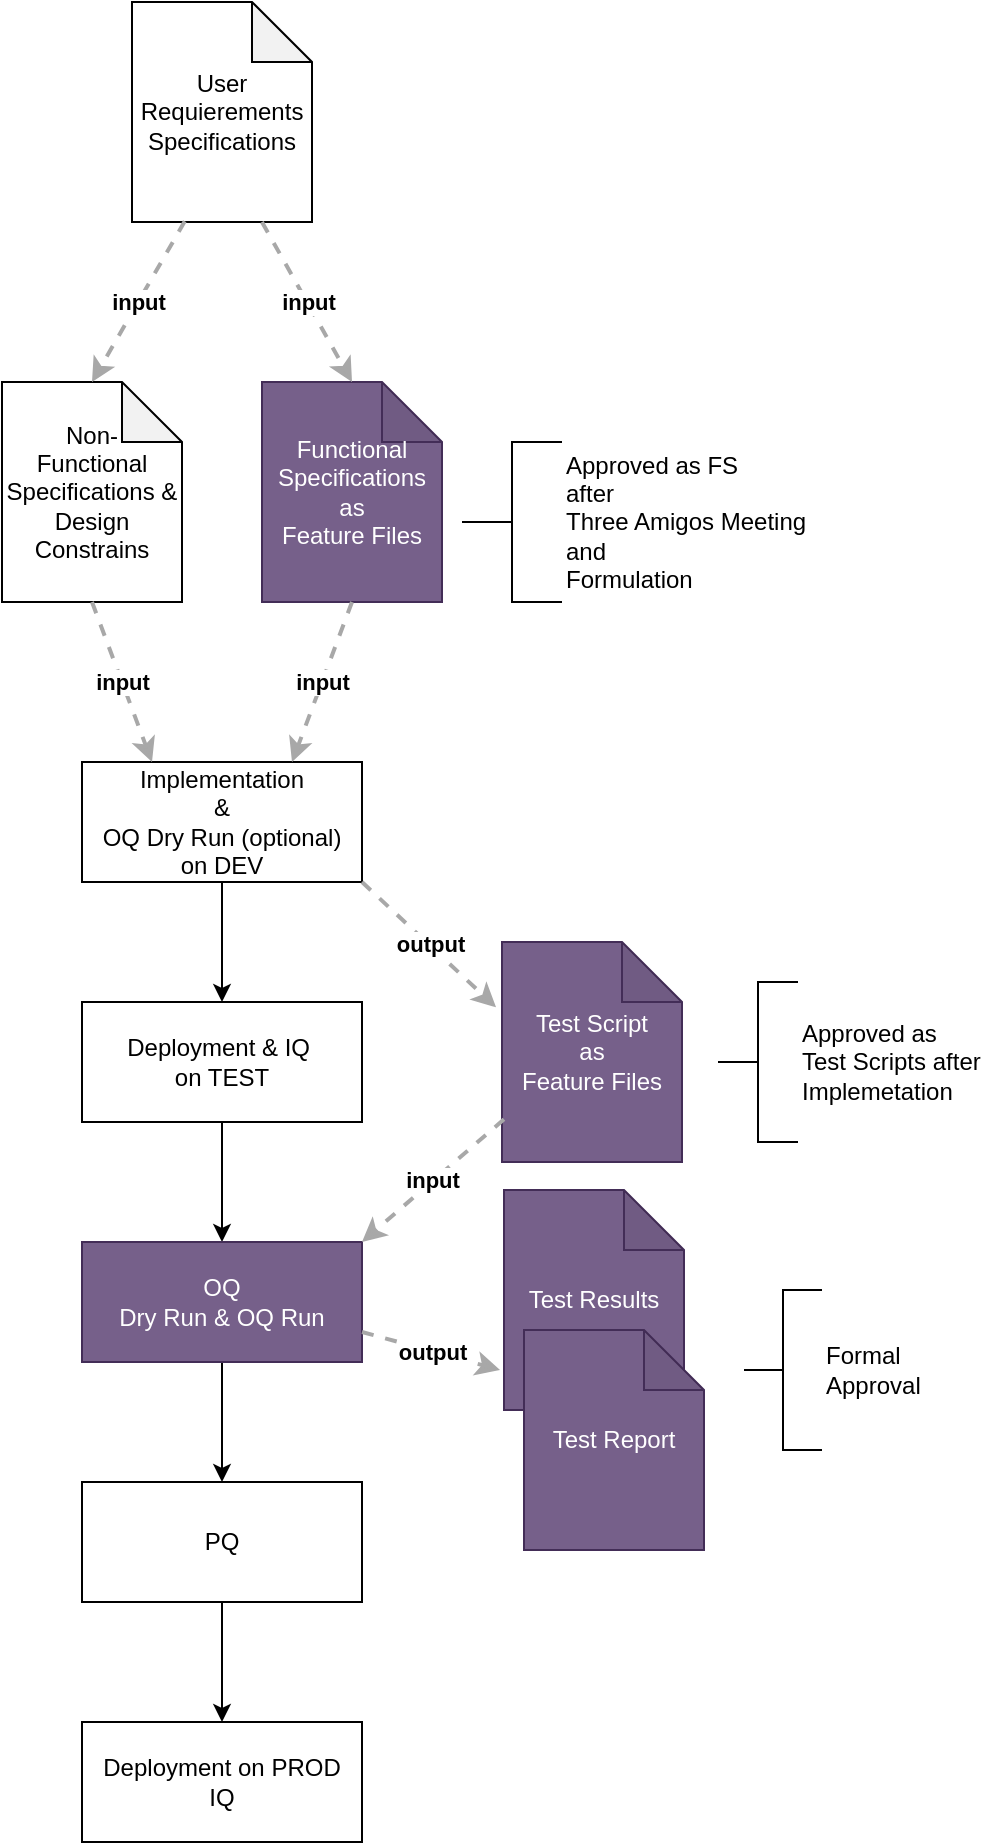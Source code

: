 <mxfile version="13.0.3" type="device"><diagram id="z-FDbOW78jcmxQ5Xw1jd" name="Page-1"><mxGraphModel dx="1024" dy="592" grid="1" gridSize="10" guides="1" tooltips="1" connect="1" arrows="1" fold="1" page="1" pageScale="1" pageWidth="827" pageHeight="1169" math="0" shadow="0"><root><mxCell id="0"/><mxCell id="1" parent="0"/><mxCell id="CUqpSnsYi1mInYd_OwOT-3" value="User Requierements Specifications" style="shape=note;whiteSpace=wrap;html=1;backgroundOutline=1;darkOpacity=0.05;" parent="1" vertex="1"><mxGeometry x="255" y="60" width="90" height="110" as="geometry"/></mxCell><mxCell id="CUqpSnsYi1mInYd_OwOT-4" value="Non-&lt;br&gt;Functional Specifications &amp;amp;&lt;br&gt;Design Constrains" style="shape=note;whiteSpace=wrap;html=1;backgroundOutline=1;darkOpacity=0.05;" parent="1" vertex="1"><mxGeometry x="190" y="250" width="90" height="110" as="geometry"/></mxCell><mxCell id="CUqpSnsYi1mInYd_OwOT-5" value="Functional Specifications as &lt;br&gt;Feature Files" style="shape=note;whiteSpace=wrap;html=1;backgroundOutline=1;darkOpacity=0.05;fillColor=#76608a;strokeColor=#432D57;fontColor=#ffffff;" parent="1" vertex="1"><mxGeometry x="320" y="250" width="90" height="110" as="geometry"/></mxCell><mxCell id="CUqpSnsYi1mInYd_OwOT-27" style="edgeStyle=orthogonalEdgeStyle;rounded=0;orthogonalLoop=1;jettySize=auto;html=1;entryX=0.5;entryY=0;entryDx=0;entryDy=0;" parent="1" source="CUqpSnsYi1mInYd_OwOT-6" target="CUqpSnsYi1mInYd_OwOT-7" edge="1"><mxGeometry relative="1" as="geometry"/></mxCell><mxCell id="CUqpSnsYi1mInYd_OwOT-6" value="Implementation&lt;br&gt;&amp;amp;&lt;br&gt;OQ Dry Run (optional)&lt;br&gt;on DEV" style="rounded=0;whiteSpace=wrap;html=1;" parent="1" vertex="1"><mxGeometry x="230" y="440" width="140" height="60" as="geometry"/></mxCell><mxCell id="CUqpSnsYi1mInYd_OwOT-36" style="edgeStyle=orthogonalEdgeStyle;rounded=0;orthogonalLoop=1;jettySize=auto;html=1;entryX=0.5;entryY=0;entryDx=0;entryDy=0;" parent="1" source="CUqpSnsYi1mInYd_OwOT-7" target="CUqpSnsYi1mInYd_OwOT-13" edge="1"><mxGeometry relative="1" as="geometry"/></mxCell><mxCell id="CUqpSnsYi1mInYd_OwOT-7" value="Deployment &amp;amp; IQ&amp;nbsp;&lt;br&gt;on TEST" style="rounded=0;whiteSpace=wrap;html=1;" parent="1" vertex="1"><mxGeometry x="230" y="560" width="140" height="60" as="geometry"/></mxCell><mxCell id="CUqpSnsYi1mInYd_OwOT-10" value="Approved as FS &lt;br&gt;after &lt;br&gt;Three Amigos Meeting &lt;br&gt;and &lt;br&gt;Formulation" style="html=1;shape=mxgraph.flowchart.annotation_2;align=left;labelPosition=right;" parent="1" vertex="1"><mxGeometry x="420" y="280" width="50" height="80" as="geometry"/></mxCell><mxCell id="CUqpSnsYi1mInYd_OwOT-30" style="edgeStyle=orthogonalEdgeStyle;rounded=0;orthogonalLoop=1;jettySize=auto;html=1;exitX=0.5;exitY=1;exitDx=0;exitDy=0;entryX=0.5;entryY=0;entryDx=0;entryDy=0;" parent="1" source="CUqpSnsYi1mInYd_OwOT-13" target="CUqpSnsYi1mInYd_OwOT-18" edge="1"><mxGeometry relative="1" as="geometry"/></mxCell><mxCell id="CUqpSnsYi1mInYd_OwOT-13" value="OQ&lt;br&gt;Dry Run &amp;amp; OQ Run" style="rounded=0;whiteSpace=wrap;html=1;fillColor=#76608a;strokeColor=#432D57;fontColor=#ffffff;" parent="1" vertex="1"><mxGeometry x="230" y="680" width="140" height="60" as="geometry"/></mxCell><mxCell id="CUqpSnsYi1mInYd_OwOT-14" value="Test Results" style="shape=note;whiteSpace=wrap;html=1;backgroundOutline=1;darkOpacity=0.05;fillColor=#76608a;strokeColor=#432D57;fontColor=#ffffff;" parent="1" vertex="1"><mxGeometry x="441" y="654" width="90" height="110" as="geometry"/></mxCell><mxCell id="CUqpSnsYi1mInYd_OwOT-15" value="Test Report" style="shape=note;whiteSpace=wrap;html=1;backgroundOutline=1;darkOpacity=0.05;fillColor=#76608a;strokeColor=#432D57;fontColor=#ffffff;" parent="1" vertex="1"><mxGeometry x="451" y="724" width="90" height="110" as="geometry"/></mxCell><mxCell id="CUqpSnsYi1mInYd_OwOT-16" value="Test Script &lt;br&gt;as &lt;br&gt;Feature Files" style="shape=note;whiteSpace=wrap;html=1;backgroundOutline=1;darkOpacity=0.05;fillColor=#76608a;strokeColor=#432D57;fontColor=#ffffff;" parent="1" vertex="1"><mxGeometry x="440" y="530" width="90" height="110" as="geometry"/></mxCell><mxCell id="CUqpSnsYi1mInYd_OwOT-17" value="Approved as &lt;br&gt;Test Scripts after &lt;br&gt;Implemetation" style="html=1;shape=mxgraph.flowchart.annotation_2;align=left;labelPosition=right;" parent="1" vertex="1"><mxGeometry x="548" y="550" width="40" height="80" as="geometry"/></mxCell><mxCell id="CUqpSnsYi1mInYd_OwOT-31" style="edgeStyle=orthogonalEdgeStyle;rounded=0;orthogonalLoop=1;jettySize=auto;html=1;entryX=0.5;entryY=0;entryDx=0;entryDy=0;" parent="1" source="CUqpSnsYi1mInYd_OwOT-18" target="CUqpSnsYi1mInYd_OwOT-19" edge="1"><mxGeometry relative="1" as="geometry"/></mxCell><mxCell id="CUqpSnsYi1mInYd_OwOT-18" value="PQ" style="rounded=0;whiteSpace=wrap;html=1;" parent="1" vertex="1"><mxGeometry x="230" y="800" width="140" height="60" as="geometry"/></mxCell><mxCell id="CUqpSnsYi1mInYd_OwOT-19" value="Deployment on PROD&lt;br&gt;IQ" style="rounded=0;whiteSpace=wrap;html=1;" parent="1" vertex="1"><mxGeometry x="230" y="920" width="140" height="60" as="geometry"/></mxCell><mxCell id="CUqpSnsYi1mInYd_OwOT-20" value="&lt;div style=&quot;text-align: left&quot;&gt;&lt;div style=&quot;text-align: center&quot;&gt;&lt;b&gt;input&lt;/b&gt;&lt;/div&gt;&lt;/div&gt;" style="edgeStyle=none;rounded=0;html=1;entryX=0.5;entryY=0;jettySize=auto;orthogonalLoop=1;strokeColor=#A8A8A8;strokeWidth=2;fontColor=#000000;jumpStyle=none;dashed=1;entryDx=0;entryDy=0;exitX=0.293;exitY=0.997;exitDx=0;exitDy=0;exitPerimeter=0;entryPerimeter=0;" parent="1" source="CUqpSnsYi1mInYd_OwOT-3" target="CUqpSnsYi1mInYd_OwOT-4" edge="1"><mxGeometry width="200" relative="1" as="geometry"><mxPoint x="240" y="235" as="sourcePoint"/><mxPoint x="300" y="270" as="targetPoint"/></mxGeometry></mxCell><mxCell id="CUqpSnsYi1mInYd_OwOT-21" value="&lt;div style=&quot;text-align: left&quot;&gt;&lt;div style=&quot;text-align: center&quot;&gt;&lt;b&gt;output&lt;/b&gt;&lt;/div&gt;&lt;/div&gt;" style="edgeStyle=none;rounded=0;html=1;jettySize=auto;orthogonalLoop=1;strokeColor=#A8A8A8;strokeWidth=2;fontColor=#000000;jumpStyle=none;dashed=1;exitX=1;exitY=1;exitDx=0;exitDy=0;entryX=-0.033;entryY=0.297;entryDx=0;entryDy=0;entryPerimeter=0;" parent="1" source="CUqpSnsYi1mInYd_OwOT-6" target="CUqpSnsYi1mInYd_OwOT-16" edge="1"><mxGeometry width="200" relative="1" as="geometry"><mxPoint x="384" y="515" as="sourcePoint"/><mxPoint x="414" y="675" as="targetPoint"/></mxGeometry></mxCell><mxCell id="CUqpSnsYi1mInYd_OwOT-22" value="&lt;div style=&quot;text-align: left&quot;&gt;&lt;div style=&quot;text-align: center&quot;&gt;&lt;b&gt;input&lt;/b&gt;&lt;/div&gt;&lt;/div&gt;" style="edgeStyle=none;rounded=0;html=1;entryX=0.5;entryY=0;jettySize=auto;orthogonalLoop=1;strokeColor=#A8A8A8;strokeWidth=2;fontColor=#000000;jumpStyle=none;dashed=1;entryDx=0;entryDy=0;exitX=0.722;exitY=1;exitDx=0;exitDy=0;exitPerimeter=0;entryPerimeter=0;" parent="1" source="CUqpSnsYi1mInYd_OwOT-3" target="CUqpSnsYi1mInYd_OwOT-5" edge="1"><mxGeometry width="200" relative="1" as="geometry"><mxPoint x="287.68" y="176.05" as="sourcePoint"/><mxPoint x="230" y="420" as="targetPoint"/></mxGeometry></mxCell><mxCell id="CUqpSnsYi1mInYd_OwOT-23" value="&lt;div style=&quot;text-align: left&quot;&gt;&lt;div style=&quot;text-align: center&quot;&gt;&lt;b&gt;input&lt;/b&gt;&lt;/div&gt;&lt;/div&gt;" style="edgeStyle=none;rounded=0;html=1;entryX=0.25;entryY=0;jettySize=auto;orthogonalLoop=1;strokeColor=#A8A8A8;strokeWidth=2;fontColor=#000000;jumpStyle=none;dashed=1;entryDx=0;entryDy=0;exitX=0.5;exitY=1;exitDx=0;exitDy=0;exitPerimeter=0;" parent="1" source="CUqpSnsYi1mInYd_OwOT-4" target="CUqpSnsYi1mInYd_OwOT-6" edge="1"><mxGeometry width="200" relative="1" as="geometry"><mxPoint x="287.68" y="176.05" as="sourcePoint"/><mxPoint x="205" y="250" as="targetPoint"/></mxGeometry></mxCell><mxCell id="CUqpSnsYi1mInYd_OwOT-24" value="&lt;div style=&quot;text-align: left&quot;&gt;&lt;div style=&quot;text-align: center&quot;&gt;&lt;b&gt;input&lt;/b&gt;&lt;/div&gt;&lt;/div&gt;" style="edgeStyle=none;rounded=0;html=1;entryX=0.75;entryY=0;jettySize=auto;orthogonalLoop=1;strokeColor=#A8A8A8;strokeWidth=2;fontColor=#000000;jumpStyle=none;dashed=1;entryDx=0;entryDy=0;exitX=0.5;exitY=1;exitDx=0;exitDy=0;exitPerimeter=0;" parent="1" source="CUqpSnsYi1mInYd_OwOT-5" target="CUqpSnsYi1mInYd_OwOT-6" edge="1"><mxGeometry width="200" relative="1" as="geometry"><mxPoint x="220" y="360" as="sourcePoint"/><mxPoint x="265" y="460" as="targetPoint"/></mxGeometry></mxCell><mxCell id="CUqpSnsYi1mInYd_OwOT-32" value="Formal&lt;br&gt;Approval" style="html=1;shape=mxgraph.flowchart.annotation_2;align=left;labelPosition=right;" parent="1" vertex="1"><mxGeometry x="561" y="704" width="39" height="80" as="geometry"/></mxCell><mxCell id="CUqpSnsYi1mInYd_OwOT-33" value="&lt;div style=&quot;text-align: left&quot;&gt;&lt;div style=&quot;text-align: center&quot;&gt;&lt;b&gt;input&lt;/b&gt;&lt;/div&gt;&lt;/div&gt;" style="edgeStyle=none;rounded=0;html=1;entryX=1;entryY=0;jettySize=auto;orthogonalLoop=1;strokeColor=#A8A8A8;strokeWidth=2;fontColor=#000000;jumpStyle=none;dashed=1;entryDx=0;entryDy=0;exitX=0.011;exitY=0.806;exitDx=0;exitDy=0;exitPerimeter=0;" parent="1" source="CUqpSnsYi1mInYd_OwOT-16" target="CUqpSnsYi1mInYd_OwOT-13" edge="1"><mxGeometry width="200" relative="1" as="geometry"><mxPoint x="440" y="590" as="sourcePoint"/><mxPoint x="370" y="690" as="targetPoint"/></mxGeometry></mxCell><mxCell id="CUqpSnsYi1mInYd_OwOT-34" value="&lt;div style=&quot;text-align: left&quot;&gt;&lt;div style=&quot;text-align: center&quot;&gt;&lt;b&gt;output&lt;/b&gt;&lt;/div&gt;&lt;/div&gt;" style="edgeStyle=none;rounded=0;html=1;jettySize=auto;orthogonalLoop=1;strokeColor=#A8A8A8;strokeWidth=2;fontColor=#000000;jumpStyle=none;dashed=1;exitX=1;exitY=0.75;exitDx=0;exitDy=0;entryX=-0.022;entryY=0.818;entryDx=0;entryDy=0;entryPerimeter=0;" parent="1" source="CUqpSnsYi1mInYd_OwOT-13" target="CUqpSnsYi1mInYd_OwOT-14" edge="1"><mxGeometry width="200" relative="1" as="geometry"><mxPoint x="380" y="390" as="sourcePoint"/><mxPoint x="430" y="700" as="targetPoint"/></mxGeometry></mxCell></root></mxGraphModel></diagram></mxfile>